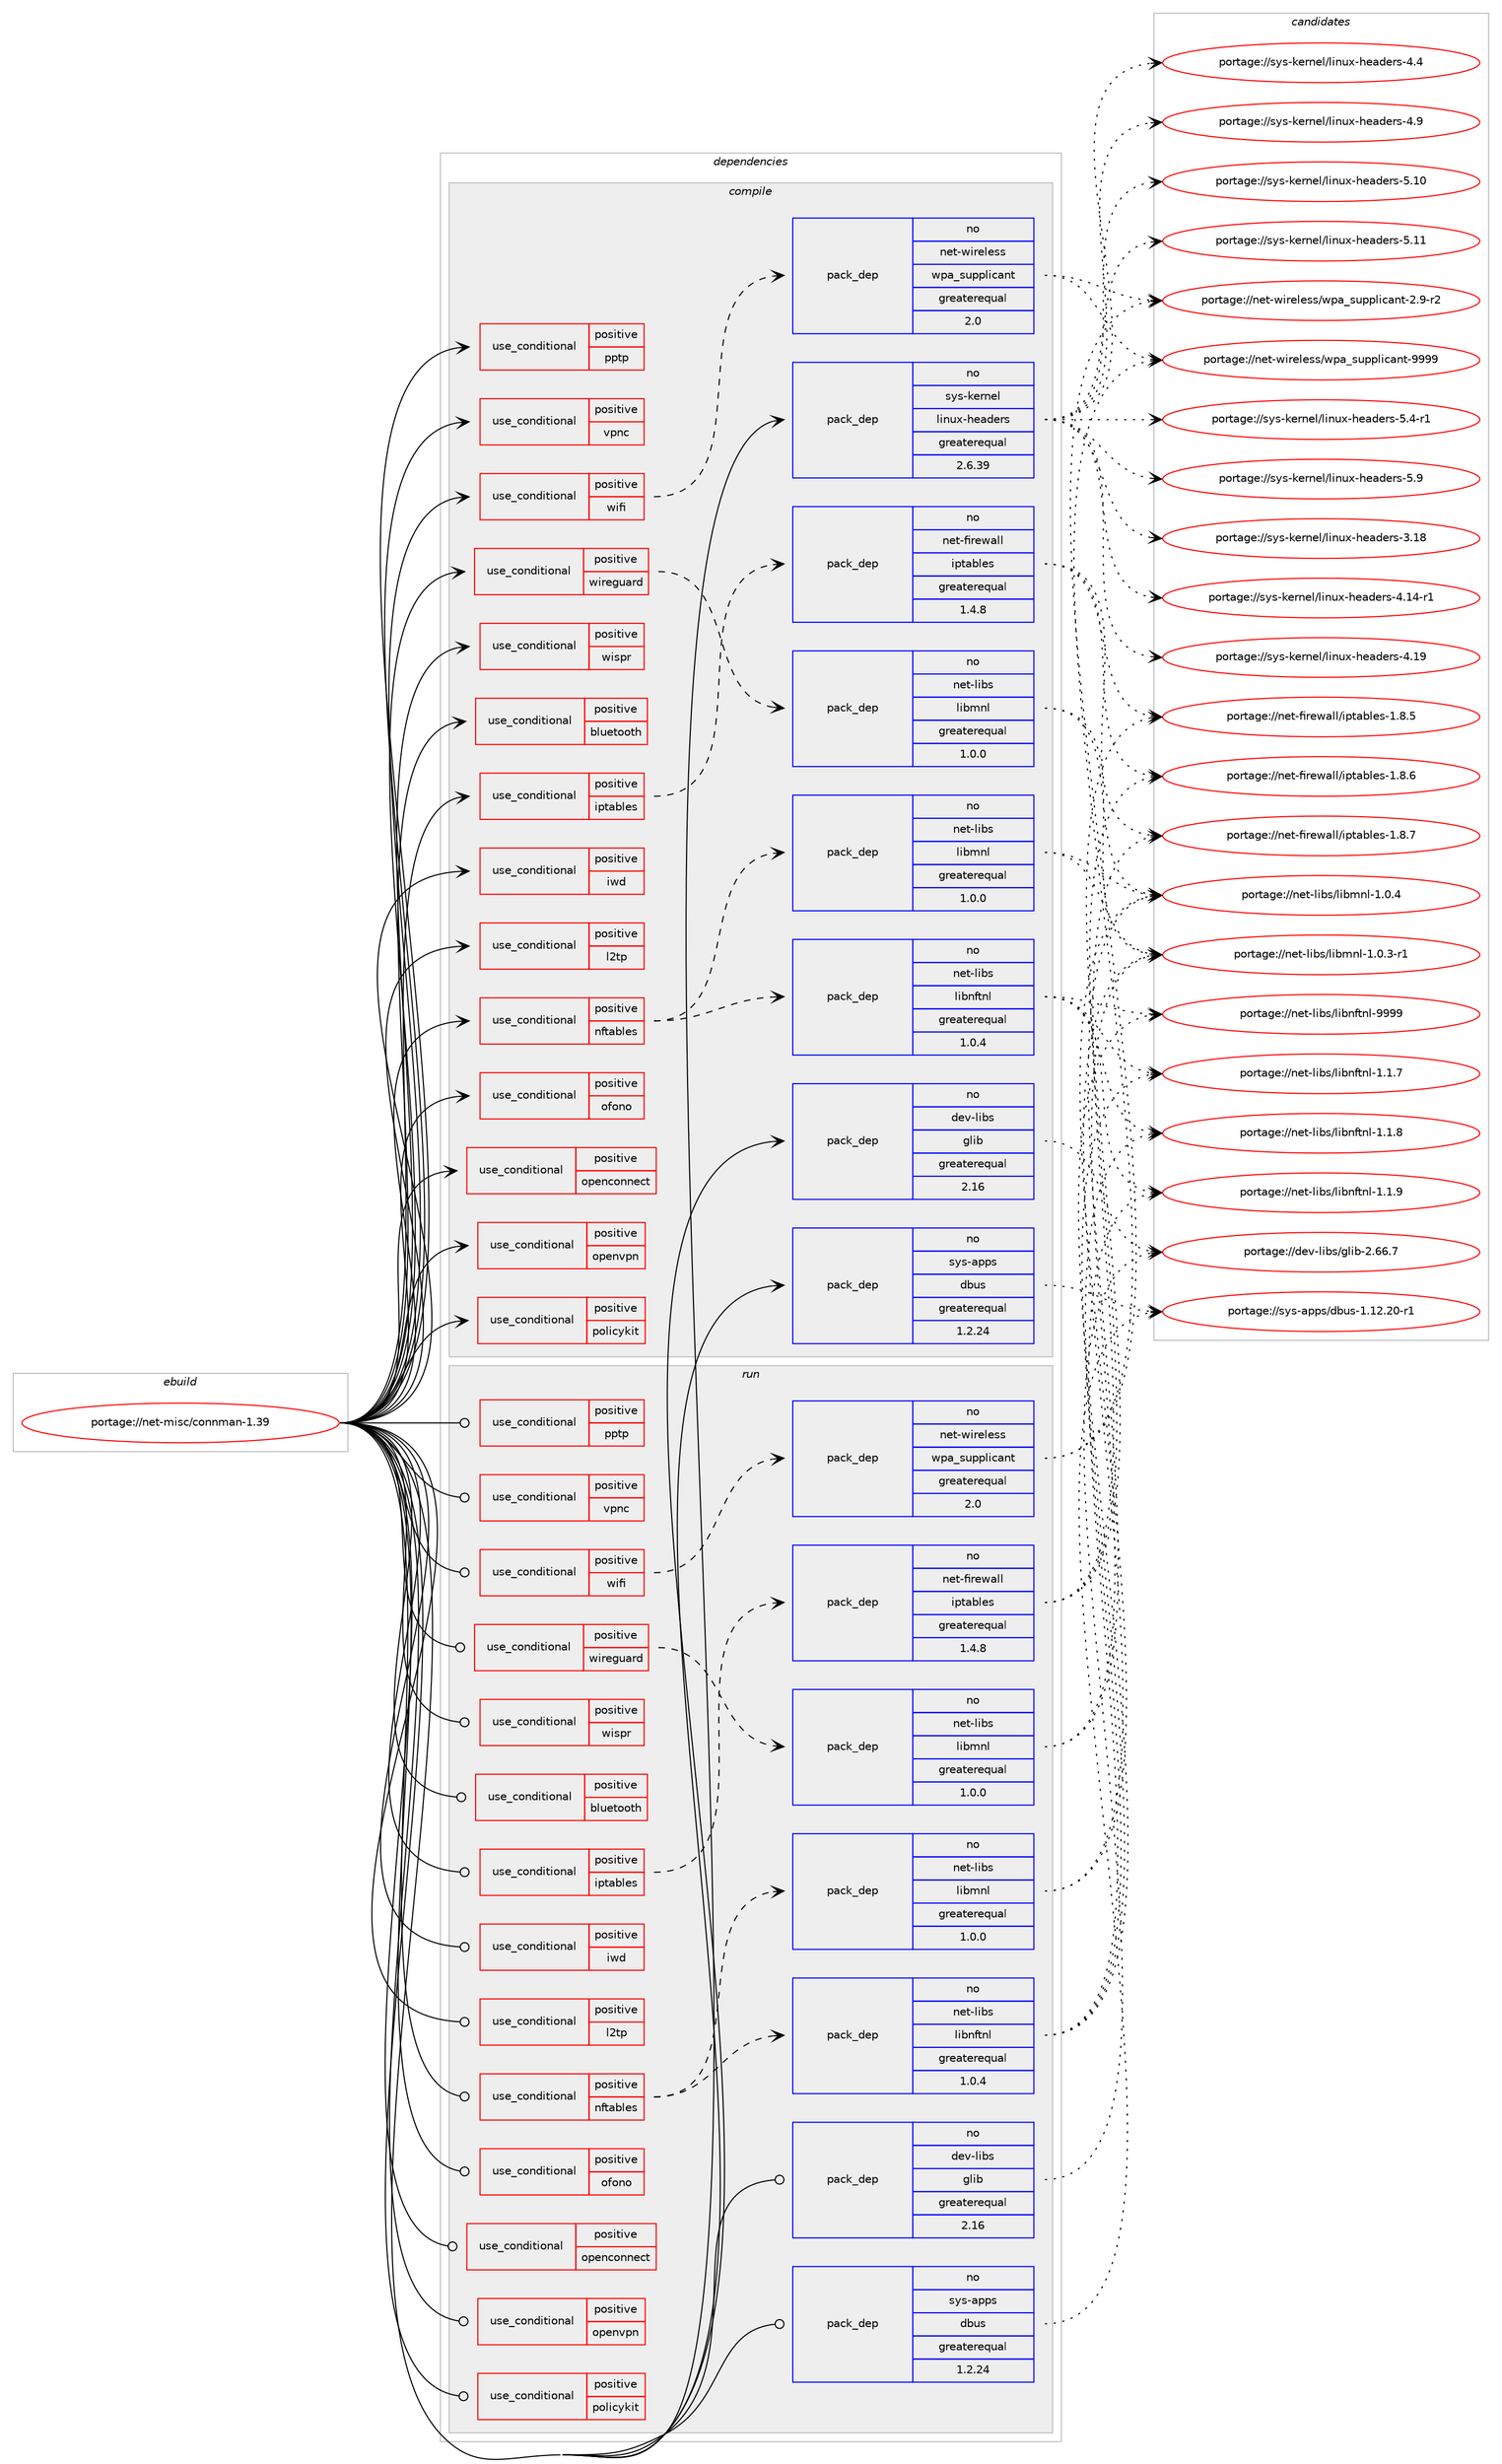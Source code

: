 digraph prolog {

# *************
# Graph options
# *************

newrank=true;
concentrate=true;
compound=true;
graph [rankdir=LR,fontname=Helvetica,fontsize=10,ranksep=1.5];#, ranksep=2.5, nodesep=0.2];
edge  [arrowhead=vee];
node  [fontname=Helvetica,fontsize=10];

# **********
# The ebuild
# **********

subgraph cluster_leftcol {
color=gray;
rank=same;
label=<<i>ebuild</i>>;
id [label="portage://net-misc/connman-1.39", color=red, width=4, href="../net-misc/connman-1.39.svg"];
}

# ****************
# The dependencies
# ****************

subgraph cluster_midcol {
color=gray;
label=<<i>dependencies</i>>;
subgraph cluster_compile {
fillcolor="#eeeeee";
style=filled;
label=<<i>compile</i>>;
subgraph cond1218 {
dependency1760 [label=<<TABLE BORDER="0" CELLBORDER="1" CELLSPACING="0" CELLPADDING="4"><TR><TD ROWSPAN="3" CELLPADDING="10">use_conditional</TD></TR><TR><TD>positive</TD></TR><TR><TD>bluetooth</TD></TR></TABLE>>, shape=none, color=red];
# *** BEGIN UNKNOWN DEPENDENCY TYPE (TODO) ***
# dependency1760 -> package_dependency(portage://net-misc/connman-1.39,install,no,net-wireless,bluez,none,[,,],[],[])
# *** END UNKNOWN DEPENDENCY TYPE (TODO) ***

}
id:e -> dependency1760:w [weight=20,style="solid",arrowhead="vee"];
subgraph cond1219 {
dependency1761 [label=<<TABLE BORDER="0" CELLBORDER="1" CELLSPACING="0" CELLPADDING="4"><TR><TD ROWSPAN="3" CELLPADDING="10">use_conditional</TD></TR><TR><TD>positive</TD></TR><TR><TD>iptables</TD></TR></TABLE>>, shape=none, color=red];
subgraph pack520 {
dependency1762 [label=<<TABLE BORDER="0" CELLBORDER="1" CELLSPACING="0" CELLPADDING="4" WIDTH="220"><TR><TD ROWSPAN="6" CELLPADDING="30">pack_dep</TD></TR><TR><TD WIDTH="110">no</TD></TR><TR><TD>net-firewall</TD></TR><TR><TD>iptables</TD></TR><TR><TD>greaterequal</TD></TR><TR><TD>1.4.8</TD></TR></TABLE>>, shape=none, color=blue];
}
dependency1761:e -> dependency1762:w [weight=20,style="dashed",arrowhead="vee"];
}
id:e -> dependency1761:w [weight=20,style="solid",arrowhead="vee"];
subgraph cond1220 {
dependency1763 [label=<<TABLE BORDER="0" CELLBORDER="1" CELLSPACING="0" CELLPADDING="4"><TR><TD ROWSPAN="3" CELLPADDING="10">use_conditional</TD></TR><TR><TD>positive</TD></TR><TR><TD>iwd</TD></TR></TABLE>>, shape=none, color=red];
# *** BEGIN UNKNOWN DEPENDENCY TYPE (TODO) ***
# dependency1763 -> package_dependency(portage://net-misc/connman-1.39,install,no,net-wireless,iwd,none,[,,],[],[])
# *** END UNKNOWN DEPENDENCY TYPE (TODO) ***

}
id:e -> dependency1763:w [weight=20,style="solid",arrowhead="vee"];
subgraph cond1221 {
dependency1764 [label=<<TABLE BORDER="0" CELLBORDER="1" CELLSPACING="0" CELLPADDING="4"><TR><TD ROWSPAN="3" CELLPADDING="10">use_conditional</TD></TR><TR><TD>positive</TD></TR><TR><TD>l2tp</TD></TR></TABLE>>, shape=none, color=red];
# *** BEGIN UNKNOWN DEPENDENCY TYPE (TODO) ***
# dependency1764 -> package_dependency(portage://net-misc/connman-1.39,install,no,net-dialup,xl2tpd,none,[,,],[],[])
# *** END UNKNOWN DEPENDENCY TYPE (TODO) ***

}
id:e -> dependency1764:w [weight=20,style="solid",arrowhead="vee"];
subgraph cond1222 {
dependency1765 [label=<<TABLE BORDER="0" CELLBORDER="1" CELLSPACING="0" CELLPADDING="4"><TR><TD ROWSPAN="3" CELLPADDING="10">use_conditional</TD></TR><TR><TD>positive</TD></TR><TR><TD>nftables</TD></TR></TABLE>>, shape=none, color=red];
subgraph pack521 {
dependency1766 [label=<<TABLE BORDER="0" CELLBORDER="1" CELLSPACING="0" CELLPADDING="4" WIDTH="220"><TR><TD ROWSPAN="6" CELLPADDING="30">pack_dep</TD></TR><TR><TD WIDTH="110">no</TD></TR><TR><TD>net-libs</TD></TR><TR><TD>libnftnl</TD></TR><TR><TD>greaterequal</TD></TR><TR><TD>1.0.4</TD></TR></TABLE>>, shape=none, color=blue];
}
dependency1765:e -> dependency1766:w [weight=20,style="dashed",arrowhead="vee"];
subgraph pack522 {
dependency1767 [label=<<TABLE BORDER="0" CELLBORDER="1" CELLSPACING="0" CELLPADDING="4" WIDTH="220"><TR><TD ROWSPAN="6" CELLPADDING="30">pack_dep</TD></TR><TR><TD WIDTH="110">no</TD></TR><TR><TD>net-libs</TD></TR><TR><TD>libmnl</TD></TR><TR><TD>greaterequal</TD></TR><TR><TD>1.0.0</TD></TR></TABLE>>, shape=none, color=blue];
}
dependency1765:e -> dependency1767:w [weight=20,style="dashed",arrowhead="vee"];
}
id:e -> dependency1765:w [weight=20,style="solid",arrowhead="vee"];
subgraph cond1223 {
dependency1768 [label=<<TABLE BORDER="0" CELLBORDER="1" CELLSPACING="0" CELLPADDING="4"><TR><TD ROWSPAN="3" CELLPADDING="10">use_conditional</TD></TR><TR><TD>positive</TD></TR><TR><TD>ofono</TD></TR></TABLE>>, shape=none, color=red];
# *** BEGIN UNKNOWN DEPENDENCY TYPE (TODO) ***
# dependency1768 -> package_dependency(portage://net-misc/connman-1.39,install,no,net-misc,ofono,none,[,,],[],[])
# *** END UNKNOWN DEPENDENCY TYPE (TODO) ***

}
id:e -> dependency1768:w [weight=20,style="solid",arrowhead="vee"];
subgraph cond1224 {
dependency1769 [label=<<TABLE BORDER="0" CELLBORDER="1" CELLSPACING="0" CELLPADDING="4"><TR><TD ROWSPAN="3" CELLPADDING="10">use_conditional</TD></TR><TR><TD>positive</TD></TR><TR><TD>openconnect</TD></TR></TABLE>>, shape=none, color=red];
# *** BEGIN UNKNOWN DEPENDENCY TYPE (TODO) ***
# dependency1769 -> package_dependency(portage://net-misc/connman-1.39,install,no,net-vpn,openconnect,none,[,,],[],[])
# *** END UNKNOWN DEPENDENCY TYPE (TODO) ***

}
id:e -> dependency1769:w [weight=20,style="solid",arrowhead="vee"];
subgraph cond1225 {
dependency1770 [label=<<TABLE BORDER="0" CELLBORDER="1" CELLSPACING="0" CELLPADDING="4"><TR><TD ROWSPAN="3" CELLPADDING="10">use_conditional</TD></TR><TR><TD>positive</TD></TR><TR><TD>openvpn</TD></TR></TABLE>>, shape=none, color=red];
# *** BEGIN UNKNOWN DEPENDENCY TYPE (TODO) ***
# dependency1770 -> package_dependency(portage://net-misc/connman-1.39,install,no,net-vpn,openvpn,none,[,,],[],[])
# *** END UNKNOWN DEPENDENCY TYPE (TODO) ***

}
id:e -> dependency1770:w [weight=20,style="solid",arrowhead="vee"];
subgraph cond1226 {
dependency1771 [label=<<TABLE BORDER="0" CELLBORDER="1" CELLSPACING="0" CELLPADDING="4"><TR><TD ROWSPAN="3" CELLPADDING="10">use_conditional</TD></TR><TR><TD>positive</TD></TR><TR><TD>policykit</TD></TR></TABLE>>, shape=none, color=red];
# *** BEGIN UNKNOWN DEPENDENCY TYPE (TODO) ***
# dependency1771 -> package_dependency(portage://net-misc/connman-1.39,install,no,sys-auth,polkit,none,[,,],[],[])
# *** END UNKNOWN DEPENDENCY TYPE (TODO) ***

}
id:e -> dependency1771:w [weight=20,style="solid",arrowhead="vee"];
subgraph cond1227 {
dependency1772 [label=<<TABLE BORDER="0" CELLBORDER="1" CELLSPACING="0" CELLPADDING="4"><TR><TD ROWSPAN="3" CELLPADDING="10">use_conditional</TD></TR><TR><TD>positive</TD></TR><TR><TD>pptp</TD></TR></TABLE>>, shape=none, color=red];
# *** BEGIN UNKNOWN DEPENDENCY TYPE (TODO) ***
# dependency1772 -> package_dependency(portage://net-misc/connman-1.39,install,no,net-dialup,pptpclient,none,[,,],[],[])
# *** END UNKNOWN DEPENDENCY TYPE (TODO) ***

}
id:e -> dependency1772:w [weight=20,style="solid",arrowhead="vee"];
subgraph cond1228 {
dependency1773 [label=<<TABLE BORDER="0" CELLBORDER="1" CELLSPACING="0" CELLPADDING="4"><TR><TD ROWSPAN="3" CELLPADDING="10">use_conditional</TD></TR><TR><TD>positive</TD></TR><TR><TD>vpnc</TD></TR></TABLE>>, shape=none, color=red];
# *** BEGIN UNKNOWN DEPENDENCY TYPE (TODO) ***
# dependency1773 -> package_dependency(portage://net-misc/connman-1.39,install,no,net-vpn,vpnc,none,[,,],[],[])
# *** END UNKNOWN DEPENDENCY TYPE (TODO) ***

}
id:e -> dependency1773:w [weight=20,style="solid",arrowhead="vee"];
subgraph cond1229 {
dependency1774 [label=<<TABLE BORDER="0" CELLBORDER="1" CELLSPACING="0" CELLPADDING="4"><TR><TD ROWSPAN="3" CELLPADDING="10">use_conditional</TD></TR><TR><TD>positive</TD></TR><TR><TD>wifi</TD></TR></TABLE>>, shape=none, color=red];
subgraph pack523 {
dependency1775 [label=<<TABLE BORDER="0" CELLBORDER="1" CELLSPACING="0" CELLPADDING="4" WIDTH="220"><TR><TD ROWSPAN="6" CELLPADDING="30">pack_dep</TD></TR><TR><TD WIDTH="110">no</TD></TR><TR><TD>net-wireless</TD></TR><TR><TD>wpa_supplicant</TD></TR><TR><TD>greaterequal</TD></TR><TR><TD>2.0</TD></TR></TABLE>>, shape=none, color=blue];
}
dependency1774:e -> dependency1775:w [weight=20,style="dashed",arrowhead="vee"];
}
id:e -> dependency1774:w [weight=20,style="solid",arrowhead="vee"];
subgraph cond1230 {
dependency1776 [label=<<TABLE BORDER="0" CELLBORDER="1" CELLSPACING="0" CELLPADDING="4"><TR><TD ROWSPAN="3" CELLPADDING="10">use_conditional</TD></TR><TR><TD>positive</TD></TR><TR><TD>wireguard</TD></TR></TABLE>>, shape=none, color=red];
subgraph pack524 {
dependency1777 [label=<<TABLE BORDER="0" CELLBORDER="1" CELLSPACING="0" CELLPADDING="4" WIDTH="220"><TR><TD ROWSPAN="6" CELLPADDING="30">pack_dep</TD></TR><TR><TD WIDTH="110">no</TD></TR><TR><TD>net-libs</TD></TR><TR><TD>libmnl</TD></TR><TR><TD>greaterequal</TD></TR><TR><TD>1.0.0</TD></TR></TABLE>>, shape=none, color=blue];
}
dependency1776:e -> dependency1777:w [weight=20,style="dashed",arrowhead="vee"];
}
id:e -> dependency1776:w [weight=20,style="solid",arrowhead="vee"];
subgraph cond1231 {
dependency1778 [label=<<TABLE BORDER="0" CELLBORDER="1" CELLSPACING="0" CELLPADDING="4"><TR><TD ROWSPAN="3" CELLPADDING="10">use_conditional</TD></TR><TR><TD>positive</TD></TR><TR><TD>wispr</TD></TR></TABLE>>, shape=none, color=red];
# *** BEGIN UNKNOWN DEPENDENCY TYPE (TODO) ***
# dependency1778 -> package_dependency(portage://net-misc/connman-1.39,install,no,net-libs,gnutls,none,[,,],[],[])
# *** END UNKNOWN DEPENDENCY TYPE (TODO) ***

}
id:e -> dependency1778:w [weight=20,style="solid",arrowhead="vee"];
subgraph pack525 {
dependency1779 [label=<<TABLE BORDER="0" CELLBORDER="1" CELLSPACING="0" CELLPADDING="4" WIDTH="220"><TR><TD ROWSPAN="6" CELLPADDING="30">pack_dep</TD></TR><TR><TD WIDTH="110">no</TD></TR><TR><TD>dev-libs</TD></TR><TR><TD>glib</TD></TR><TR><TD>greaterequal</TD></TR><TR><TD>2.16</TD></TR></TABLE>>, shape=none, color=blue];
}
id:e -> dependency1779:w [weight=20,style="solid",arrowhead="vee"];
subgraph pack526 {
dependency1780 [label=<<TABLE BORDER="0" CELLBORDER="1" CELLSPACING="0" CELLPADDING="4" WIDTH="220"><TR><TD ROWSPAN="6" CELLPADDING="30">pack_dep</TD></TR><TR><TD WIDTH="110">no</TD></TR><TR><TD>sys-apps</TD></TR><TR><TD>dbus</TD></TR><TR><TD>greaterequal</TD></TR><TR><TD>1.2.24</TD></TR></TABLE>>, shape=none, color=blue];
}
id:e -> dependency1780:w [weight=20,style="solid",arrowhead="vee"];
subgraph pack527 {
dependency1781 [label=<<TABLE BORDER="0" CELLBORDER="1" CELLSPACING="0" CELLPADDING="4" WIDTH="220"><TR><TD ROWSPAN="6" CELLPADDING="30">pack_dep</TD></TR><TR><TD WIDTH="110">no</TD></TR><TR><TD>sys-kernel</TD></TR><TR><TD>linux-headers</TD></TR><TR><TD>greaterequal</TD></TR><TR><TD>2.6.39</TD></TR></TABLE>>, shape=none, color=blue];
}
id:e -> dependency1781:w [weight=20,style="solid",arrowhead="vee"];
# *** BEGIN UNKNOWN DEPENDENCY TYPE (TODO) ***
# id -> package_dependency(portage://net-misc/connman-1.39,install,no,sys-libs,readline,none,[,,],[slot(0),equal],[])
# *** END UNKNOWN DEPENDENCY TYPE (TODO) ***

}
subgraph cluster_compileandrun {
fillcolor="#eeeeee";
style=filled;
label=<<i>compile and run</i>>;
}
subgraph cluster_run {
fillcolor="#eeeeee";
style=filled;
label=<<i>run</i>>;
subgraph cond1232 {
dependency1782 [label=<<TABLE BORDER="0" CELLBORDER="1" CELLSPACING="0" CELLPADDING="4"><TR><TD ROWSPAN="3" CELLPADDING="10">use_conditional</TD></TR><TR><TD>positive</TD></TR><TR><TD>bluetooth</TD></TR></TABLE>>, shape=none, color=red];
# *** BEGIN UNKNOWN DEPENDENCY TYPE (TODO) ***
# dependency1782 -> package_dependency(portage://net-misc/connman-1.39,run,no,net-wireless,bluez,none,[,,],[],[])
# *** END UNKNOWN DEPENDENCY TYPE (TODO) ***

}
id:e -> dependency1782:w [weight=20,style="solid",arrowhead="odot"];
subgraph cond1233 {
dependency1783 [label=<<TABLE BORDER="0" CELLBORDER="1" CELLSPACING="0" CELLPADDING="4"><TR><TD ROWSPAN="3" CELLPADDING="10">use_conditional</TD></TR><TR><TD>positive</TD></TR><TR><TD>iptables</TD></TR></TABLE>>, shape=none, color=red];
subgraph pack528 {
dependency1784 [label=<<TABLE BORDER="0" CELLBORDER="1" CELLSPACING="0" CELLPADDING="4" WIDTH="220"><TR><TD ROWSPAN="6" CELLPADDING="30">pack_dep</TD></TR><TR><TD WIDTH="110">no</TD></TR><TR><TD>net-firewall</TD></TR><TR><TD>iptables</TD></TR><TR><TD>greaterequal</TD></TR><TR><TD>1.4.8</TD></TR></TABLE>>, shape=none, color=blue];
}
dependency1783:e -> dependency1784:w [weight=20,style="dashed",arrowhead="vee"];
}
id:e -> dependency1783:w [weight=20,style="solid",arrowhead="odot"];
subgraph cond1234 {
dependency1785 [label=<<TABLE BORDER="0" CELLBORDER="1" CELLSPACING="0" CELLPADDING="4"><TR><TD ROWSPAN="3" CELLPADDING="10">use_conditional</TD></TR><TR><TD>positive</TD></TR><TR><TD>iwd</TD></TR></TABLE>>, shape=none, color=red];
# *** BEGIN UNKNOWN DEPENDENCY TYPE (TODO) ***
# dependency1785 -> package_dependency(portage://net-misc/connman-1.39,run,no,net-wireless,iwd,none,[,,],[],[])
# *** END UNKNOWN DEPENDENCY TYPE (TODO) ***

}
id:e -> dependency1785:w [weight=20,style="solid",arrowhead="odot"];
subgraph cond1235 {
dependency1786 [label=<<TABLE BORDER="0" CELLBORDER="1" CELLSPACING="0" CELLPADDING="4"><TR><TD ROWSPAN="3" CELLPADDING="10">use_conditional</TD></TR><TR><TD>positive</TD></TR><TR><TD>l2tp</TD></TR></TABLE>>, shape=none, color=red];
# *** BEGIN UNKNOWN DEPENDENCY TYPE (TODO) ***
# dependency1786 -> package_dependency(portage://net-misc/connman-1.39,run,no,net-dialup,xl2tpd,none,[,,],[],[])
# *** END UNKNOWN DEPENDENCY TYPE (TODO) ***

}
id:e -> dependency1786:w [weight=20,style="solid",arrowhead="odot"];
subgraph cond1236 {
dependency1787 [label=<<TABLE BORDER="0" CELLBORDER="1" CELLSPACING="0" CELLPADDING="4"><TR><TD ROWSPAN="3" CELLPADDING="10">use_conditional</TD></TR><TR><TD>positive</TD></TR><TR><TD>nftables</TD></TR></TABLE>>, shape=none, color=red];
subgraph pack529 {
dependency1788 [label=<<TABLE BORDER="0" CELLBORDER="1" CELLSPACING="0" CELLPADDING="4" WIDTH="220"><TR><TD ROWSPAN="6" CELLPADDING="30">pack_dep</TD></TR><TR><TD WIDTH="110">no</TD></TR><TR><TD>net-libs</TD></TR><TR><TD>libnftnl</TD></TR><TR><TD>greaterequal</TD></TR><TR><TD>1.0.4</TD></TR></TABLE>>, shape=none, color=blue];
}
dependency1787:e -> dependency1788:w [weight=20,style="dashed",arrowhead="vee"];
subgraph pack530 {
dependency1789 [label=<<TABLE BORDER="0" CELLBORDER="1" CELLSPACING="0" CELLPADDING="4" WIDTH="220"><TR><TD ROWSPAN="6" CELLPADDING="30">pack_dep</TD></TR><TR><TD WIDTH="110">no</TD></TR><TR><TD>net-libs</TD></TR><TR><TD>libmnl</TD></TR><TR><TD>greaterequal</TD></TR><TR><TD>1.0.0</TD></TR></TABLE>>, shape=none, color=blue];
}
dependency1787:e -> dependency1789:w [weight=20,style="dashed",arrowhead="vee"];
}
id:e -> dependency1787:w [weight=20,style="solid",arrowhead="odot"];
subgraph cond1237 {
dependency1790 [label=<<TABLE BORDER="0" CELLBORDER="1" CELLSPACING="0" CELLPADDING="4"><TR><TD ROWSPAN="3" CELLPADDING="10">use_conditional</TD></TR><TR><TD>positive</TD></TR><TR><TD>ofono</TD></TR></TABLE>>, shape=none, color=red];
# *** BEGIN UNKNOWN DEPENDENCY TYPE (TODO) ***
# dependency1790 -> package_dependency(portage://net-misc/connman-1.39,run,no,net-misc,ofono,none,[,,],[],[])
# *** END UNKNOWN DEPENDENCY TYPE (TODO) ***

}
id:e -> dependency1790:w [weight=20,style="solid",arrowhead="odot"];
subgraph cond1238 {
dependency1791 [label=<<TABLE BORDER="0" CELLBORDER="1" CELLSPACING="0" CELLPADDING="4"><TR><TD ROWSPAN="3" CELLPADDING="10">use_conditional</TD></TR><TR><TD>positive</TD></TR><TR><TD>openconnect</TD></TR></TABLE>>, shape=none, color=red];
# *** BEGIN UNKNOWN DEPENDENCY TYPE (TODO) ***
# dependency1791 -> package_dependency(portage://net-misc/connman-1.39,run,no,net-vpn,openconnect,none,[,,],[],[])
# *** END UNKNOWN DEPENDENCY TYPE (TODO) ***

}
id:e -> dependency1791:w [weight=20,style="solid",arrowhead="odot"];
subgraph cond1239 {
dependency1792 [label=<<TABLE BORDER="0" CELLBORDER="1" CELLSPACING="0" CELLPADDING="4"><TR><TD ROWSPAN="3" CELLPADDING="10">use_conditional</TD></TR><TR><TD>positive</TD></TR><TR><TD>openvpn</TD></TR></TABLE>>, shape=none, color=red];
# *** BEGIN UNKNOWN DEPENDENCY TYPE (TODO) ***
# dependency1792 -> package_dependency(portage://net-misc/connman-1.39,run,no,net-vpn,openvpn,none,[,,],[],[])
# *** END UNKNOWN DEPENDENCY TYPE (TODO) ***

}
id:e -> dependency1792:w [weight=20,style="solid",arrowhead="odot"];
subgraph cond1240 {
dependency1793 [label=<<TABLE BORDER="0" CELLBORDER="1" CELLSPACING="0" CELLPADDING="4"><TR><TD ROWSPAN="3" CELLPADDING="10">use_conditional</TD></TR><TR><TD>positive</TD></TR><TR><TD>policykit</TD></TR></TABLE>>, shape=none, color=red];
# *** BEGIN UNKNOWN DEPENDENCY TYPE (TODO) ***
# dependency1793 -> package_dependency(portage://net-misc/connman-1.39,run,no,sys-auth,polkit,none,[,,],[],[])
# *** END UNKNOWN DEPENDENCY TYPE (TODO) ***

}
id:e -> dependency1793:w [weight=20,style="solid",arrowhead="odot"];
subgraph cond1241 {
dependency1794 [label=<<TABLE BORDER="0" CELLBORDER="1" CELLSPACING="0" CELLPADDING="4"><TR><TD ROWSPAN="3" CELLPADDING="10">use_conditional</TD></TR><TR><TD>positive</TD></TR><TR><TD>pptp</TD></TR></TABLE>>, shape=none, color=red];
# *** BEGIN UNKNOWN DEPENDENCY TYPE (TODO) ***
# dependency1794 -> package_dependency(portage://net-misc/connman-1.39,run,no,net-dialup,pptpclient,none,[,,],[],[])
# *** END UNKNOWN DEPENDENCY TYPE (TODO) ***

}
id:e -> dependency1794:w [weight=20,style="solid",arrowhead="odot"];
subgraph cond1242 {
dependency1795 [label=<<TABLE BORDER="0" CELLBORDER="1" CELLSPACING="0" CELLPADDING="4"><TR><TD ROWSPAN="3" CELLPADDING="10">use_conditional</TD></TR><TR><TD>positive</TD></TR><TR><TD>vpnc</TD></TR></TABLE>>, shape=none, color=red];
# *** BEGIN UNKNOWN DEPENDENCY TYPE (TODO) ***
# dependency1795 -> package_dependency(portage://net-misc/connman-1.39,run,no,net-vpn,vpnc,none,[,,],[],[])
# *** END UNKNOWN DEPENDENCY TYPE (TODO) ***

}
id:e -> dependency1795:w [weight=20,style="solid",arrowhead="odot"];
subgraph cond1243 {
dependency1796 [label=<<TABLE BORDER="0" CELLBORDER="1" CELLSPACING="0" CELLPADDING="4"><TR><TD ROWSPAN="3" CELLPADDING="10">use_conditional</TD></TR><TR><TD>positive</TD></TR><TR><TD>wifi</TD></TR></TABLE>>, shape=none, color=red];
subgraph pack531 {
dependency1797 [label=<<TABLE BORDER="0" CELLBORDER="1" CELLSPACING="0" CELLPADDING="4" WIDTH="220"><TR><TD ROWSPAN="6" CELLPADDING="30">pack_dep</TD></TR><TR><TD WIDTH="110">no</TD></TR><TR><TD>net-wireless</TD></TR><TR><TD>wpa_supplicant</TD></TR><TR><TD>greaterequal</TD></TR><TR><TD>2.0</TD></TR></TABLE>>, shape=none, color=blue];
}
dependency1796:e -> dependency1797:w [weight=20,style="dashed",arrowhead="vee"];
}
id:e -> dependency1796:w [weight=20,style="solid",arrowhead="odot"];
subgraph cond1244 {
dependency1798 [label=<<TABLE BORDER="0" CELLBORDER="1" CELLSPACING="0" CELLPADDING="4"><TR><TD ROWSPAN="3" CELLPADDING="10">use_conditional</TD></TR><TR><TD>positive</TD></TR><TR><TD>wireguard</TD></TR></TABLE>>, shape=none, color=red];
subgraph pack532 {
dependency1799 [label=<<TABLE BORDER="0" CELLBORDER="1" CELLSPACING="0" CELLPADDING="4" WIDTH="220"><TR><TD ROWSPAN="6" CELLPADDING="30">pack_dep</TD></TR><TR><TD WIDTH="110">no</TD></TR><TR><TD>net-libs</TD></TR><TR><TD>libmnl</TD></TR><TR><TD>greaterequal</TD></TR><TR><TD>1.0.0</TD></TR></TABLE>>, shape=none, color=blue];
}
dependency1798:e -> dependency1799:w [weight=20,style="dashed",arrowhead="vee"];
}
id:e -> dependency1798:w [weight=20,style="solid",arrowhead="odot"];
subgraph cond1245 {
dependency1800 [label=<<TABLE BORDER="0" CELLBORDER="1" CELLSPACING="0" CELLPADDING="4"><TR><TD ROWSPAN="3" CELLPADDING="10">use_conditional</TD></TR><TR><TD>positive</TD></TR><TR><TD>wispr</TD></TR></TABLE>>, shape=none, color=red];
# *** BEGIN UNKNOWN DEPENDENCY TYPE (TODO) ***
# dependency1800 -> package_dependency(portage://net-misc/connman-1.39,run,no,net-libs,gnutls,none,[,,],[],[])
# *** END UNKNOWN DEPENDENCY TYPE (TODO) ***

}
id:e -> dependency1800:w [weight=20,style="solid",arrowhead="odot"];
subgraph pack533 {
dependency1801 [label=<<TABLE BORDER="0" CELLBORDER="1" CELLSPACING="0" CELLPADDING="4" WIDTH="220"><TR><TD ROWSPAN="6" CELLPADDING="30">pack_dep</TD></TR><TR><TD WIDTH="110">no</TD></TR><TR><TD>dev-libs</TD></TR><TR><TD>glib</TD></TR><TR><TD>greaterequal</TD></TR><TR><TD>2.16</TD></TR></TABLE>>, shape=none, color=blue];
}
id:e -> dependency1801:w [weight=20,style="solid",arrowhead="odot"];
subgraph pack534 {
dependency1802 [label=<<TABLE BORDER="0" CELLBORDER="1" CELLSPACING="0" CELLPADDING="4" WIDTH="220"><TR><TD ROWSPAN="6" CELLPADDING="30">pack_dep</TD></TR><TR><TD WIDTH="110">no</TD></TR><TR><TD>sys-apps</TD></TR><TR><TD>dbus</TD></TR><TR><TD>greaterequal</TD></TR><TR><TD>1.2.24</TD></TR></TABLE>>, shape=none, color=blue];
}
id:e -> dependency1802:w [weight=20,style="solid",arrowhead="odot"];
# *** BEGIN UNKNOWN DEPENDENCY TYPE (TODO) ***
# id -> package_dependency(portage://net-misc/connman-1.39,run,no,sys-libs,readline,none,[,,],[slot(0),equal],[])
# *** END UNKNOWN DEPENDENCY TYPE (TODO) ***

# *** BEGIN UNKNOWN DEPENDENCY TYPE (TODO) ***
# id -> package_dependency(portage://net-misc/connman-1.39,run,no,virtual,tmpfiles,none,[,,],[],[])
# *** END UNKNOWN DEPENDENCY TYPE (TODO) ***

}
}

# **************
# The candidates
# **************

subgraph cluster_choices {
rank=same;
color=gray;
label=<<i>candidates</i>>;

subgraph choice520 {
color=black;
nodesep=1;
choice1101011164510210511410111997108108471051121169798108101115454946564653 [label="portage://net-firewall/iptables-1.8.5", color=red, width=4,href="../net-firewall/iptables-1.8.5.svg"];
choice1101011164510210511410111997108108471051121169798108101115454946564654 [label="portage://net-firewall/iptables-1.8.6", color=red, width=4,href="../net-firewall/iptables-1.8.6.svg"];
choice1101011164510210511410111997108108471051121169798108101115454946564655 [label="portage://net-firewall/iptables-1.8.7", color=red, width=4,href="../net-firewall/iptables-1.8.7.svg"];
dependency1762:e -> choice1101011164510210511410111997108108471051121169798108101115454946564653:w [style=dotted,weight="100"];
dependency1762:e -> choice1101011164510210511410111997108108471051121169798108101115454946564654:w [style=dotted,weight="100"];
dependency1762:e -> choice1101011164510210511410111997108108471051121169798108101115454946564655:w [style=dotted,weight="100"];
}
subgraph choice521 {
color=black;
nodesep=1;
choice11010111645108105981154710810598110102116110108454946494655 [label="portage://net-libs/libnftnl-1.1.7", color=red, width=4,href="../net-libs/libnftnl-1.1.7.svg"];
choice11010111645108105981154710810598110102116110108454946494656 [label="portage://net-libs/libnftnl-1.1.8", color=red, width=4,href="../net-libs/libnftnl-1.1.8.svg"];
choice11010111645108105981154710810598110102116110108454946494657 [label="portage://net-libs/libnftnl-1.1.9", color=red, width=4,href="../net-libs/libnftnl-1.1.9.svg"];
choice110101116451081059811547108105981101021161101084557575757 [label="portage://net-libs/libnftnl-9999", color=red, width=4,href="../net-libs/libnftnl-9999.svg"];
dependency1766:e -> choice11010111645108105981154710810598110102116110108454946494655:w [style=dotted,weight="100"];
dependency1766:e -> choice11010111645108105981154710810598110102116110108454946494656:w [style=dotted,weight="100"];
dependency1766:e -> choice11010111645108105981154710810598110102116110108454946494657:w [style=dotted,weight="100"];
dependency1766:e -> choice110101116451081059811547108105981101021161101084557575757:w [style=dotted,weight="100"];
}
subgraph choice522 {
color=black;
nodesep=1;
choice110101116451081059811547108105981091101084549464846514511449 [label="portage://net-libs/libmnl-1.0.3-r1", color=red, width=4,href="../net-libs/libmnl-1.0.3-r1.svg"];
choice11010111645108105981154710810598109110108454946484652 [label="portage://net-libs/libmnl-1.0.4", color=red, width=4,href="../net-libs/libmnl-1.0.4.svg"];
dependency1767:e -> choice110101116451081059811547108105981091101084549464846514511449:w [style=dotted,weight="100"];
dependency1767:e -> choice11010111645108105981154710810598109110108454946484652:w [style=dotted,weight="100"];
}
subgraph choice523 {
color=black;
nodesep=1;
choice110101116451191051141011081011151154711911297951151171121121081059997110116455046574511450 [label="portage://net-wireless/wpa_supplicant-2.9-r2", color=red, width=4,href="../net-wireless/wpa_supplicant-2.9-r2.svg"];
choice1101011164511910511410110810111511547119112979511511711211210810599971101164557575757 [label="portage://net-wireless/wpa_supplicant-9999", color=red, width=4,href="../net-wireless/wpa_supplicant-9999.svg"];
dependency1775:e -> choice110101116451191051141011081011151154711911297951151171121121081059997110116455046574511450:w [style=dotted,weight="100"];
dependency1775:e -> choice1101011164511910511410110810111511547119112979511511711211210810599971101164557575757:w [style=dotted,weight="100"];
}
subgraph choice524 {
color=black;
nodesep=1;
choice110101116451081059811547108105981091101084549464846514511449 [label="portage://net-libs/libmnl-1.0.3-r1", color=red, width=4,href="../net-libs/libmnl-1.0.3-r1.svg"];
choice11010111645108105981154710810598109110108454946484652 [label="portage://net-libs/libmnl-1.0.4", color=red, width=4,href="../net-libs/libmnl-1.0.4.svg"];
dependency1777:e -> choice110101116451081059811547108105981091101084549464846514511449:w [style=dotted,weight="100"];
dependency1777:e -> choice11010111645108105981154710810598109110108454946484652:w [style=dotted,weight="100"];
}
subgraph choice525 {
color=black;
nodesep=1;
choice1001011184510810598115471031081059845504654544655 [label="portage://dev-libs/glib-2.66.7", color=red, width=4,href="../dev-libs/glib-2.66.7.svg"];
dependency1779:e -> choice1001011184510810598115471031081059845504654544655:w [style=dotted,weight="100"];
}
subgraph choice526 {
color=black;
nodesep=1;
choice1151211154597112112115471009811711545494649504650484511449 [label="portage://sys-apps/dbus-1.12.20-r1", color=red, width=4,href="../sys-apps/dbus-1.12.20-r1.svg"];
dependency1780:e -> choice1151211154597112112115471009811711545494649504650484511449:w [style=dotted,weight="100"];
}
subgraph choice527 {
color=black;
nodesep=1;
choice115121115451071011141101011084710810511011712045104101971001011141154551464956 [label="portage://sys-kernel/linux-headers-3.18", color=red, width=4,href="../sys-kernel/linux-headers-3.18.svg"];
choice1151211154510710111411010110847108105110117120451041019710010111411545524649524511449 [label="portage://sys-kernel/linux-headers-4.14-r1", color=red, width=4,href="../sys-kernel/linux-headers-4.14-r1.svg"];
choice115121115451071011141101011084710810511011712045104101971001011141154552464957 [label="portage://sys-kernel/linux-headers-4.19", color=red, width=4,href="../sys-kernel/linux-headers-4.19.svg"];
choice1151211154510710111411010110847108105110117120451041019710010111411545524652 [label="portage://sys-kernel/linux-headers-4.4", color=red, width=4,href="../sys-kernel/linux-headers-4.4.svg"];
choice1151211154510710111411010110847108105110117120451041019710010111411545524657 [label="portage://sys-kernel/linux-headers-4.9", color=red, width=4,href="../sys-kernel/linux-headers-4.9.svg"];
choice115121115451071011141101011084710810511011712045104101971001011141154553464948 [label="portage://sys-kernel/linux-headers-5.10", color=red, width=4,href="../sys-kernel/linux-headers-5.10.svg"];
choice115121115451071011141101011084710810511011712045104101971001011141154553464949 [label="portage://sys-kernel/linux-headers-5.11", color=red, width=4,href="../sys-kernel/linux-headers-5.11.svg"];
choice11512111545107101114110101108471081051101171204510410197100101114115455346524511449 [label="portage://sys-kernel/linux-headers-5.4-r1", color=red, width=4,href="../sys-kernel/linux-headers-5.4-r1.svg"];
choice1151211154510710111411010110847108105110117120451041019710010111411545534657 [label="portage://sys-kernel/linux-headers-5.9", color=red, width=4,href="../sys-kernel/linux-headers-5.9.svg"];
dependency1781:e -> choice115121115451071011141101011084710810511011712045104101971001011141154551464956:w [style=dotted,weight="100"];
dependency1781:e -> choice1151211154510710111411010110847108105110117120451041019710010111411545524649524511449:w [style=dotted,weight="100"];
dependency1781:e -> choice115121115451071011141101011084710810511011712045104101971001011141154552464957:w [style=dotted,weight="100"];
dependency1781:e -> choice1151211154510710111411010110847108105110117120451041019710010111411545524652:w [style=dotted,weight="100"];
dependency1781:e -> choice1151211154510710111411010110847108105110117120451041019710010111411545524657:w [style=dotted,weight="100"];
dependency1781:e -> choice115121115451071011141101011084710810511011712045104101971001011141154553464948:w [style=dotted,weight="100"];
dependency1781:e -> choice115121115451071011141101011084710810511011712045104101971001011141154553464949:w [style=dotted,weight="100"];
dependency1781:e -> choice11512111545107101114110101108471081051101171204510410197100101114115455346524511449:w [style=dotted,weight="100"];
dependency1781:e -> choice1151211154510710111411010110847108105110117120451041019710010111411545534657:w [style=dotted,weight="100"];
}
subgraph choice528 {
color=black;
nodesep=1;
choice1101011164510210511410111997108108471051121169798108101115454946564653 [label="portage://net-firewall/iptables-1.8.5", color=red, width=4,href="../net-firewall/iptables-1.8.5.svg"];
choice1101011164510210511410111997108108471051121169798108101115454946564654 [label="portage://net-firewall/iptables-1.8.6", color=red, width=4,href="../net-firewall/iptables-1.8.6.svg"];
choice1101011164510210511410111997108108471051121169798108101115454946564655 [label="portage://net-firewall/iptables-1.8.7", color=red, width=4,href="../net-firewall/iptables-1.8.7.svg"];
dependency1784:e -> choice1101011164510210511410111997108108471051121169798108101115454946564653:w [style=dotted,weight="100"];
dependency1784:e -> choice1101011164510210511410111997108108471051121169798108101115454946564654:w [style=dotted,weight="100"];
dependency1784:e -> choice1101011164510210511410111997108108471051121169798108101115454946564655:w [style=dotted,weight="100"];
}
subgraph choice529 {
color=black;
nodesep=1;
choice11010111645108105981154710810598110102116110108454946494655 [label="portage://net-libs/libnftnl-1.1.7", color=red, width=4,href="../net-libs/libnftnl-1.1.7.svg"];
choice11010111645108105981154710810598110102116110108454946494656 [label="portage://net-libs/libnftnl-1.1.8", color=red, width=4,href="../net-libs/libnftnl-1.1.8.svg"];
choice11010111645108105981154710810598110102116110108454946494657 [label="portage://net-libs/libnftnl-1.1.9", color=red, width=4,href="../net-libs/libnftnl-1.1.9.svg"];
choice110101116451081059811547108105981101021161101084557575757 [label="portage://net-libs/libnftnl-9999", color=red, width=4,href="../net-libs/libnftnl-9999.svg"];
dependency1788:e -> choice11010111645108105981154710810598110102116110108454946494655:w [style=dotted,weight="100"];
dependency1788:e -> choice11010111645108105981154710810598110102116110108454946494656:w [style=dotted,weight="100"];
dependency1788:e -> choice11010111645108105981154710810598110102116110108454946494657:w [style=dotted,weight="100"];
dependency1788:e -> choice110101116451081059811547108105981101021161101084557575757:w [style=dotted,weight="100"];
}
subgraph choice530 {
color=black;
nodesep=1;
choice110101116451081059811547108105981091101084549464846514511449 [label="portage://net-libs/libmnl-1.0.3-r1", color=red, width=4,href="../net-libs/libmnl-1.0.3-r1.svg"];
choice11010111645108105981154710810598109110108454946484652 [label="portage://net-libs/libmnl-1.0.4", color=red, width=4,href="../net-libs/libmnl-1.0.4.svg"];
dependency1789:e -> choice110101116451081059811547108105981091101084549464846514511449:w [style=dotted,weight="100"];
dependency1789:e -> choice11010111645108105981154710810598109110108454946484652:w [style=dotted,weight="100"];
}
subgraph choice531 {
color=black;
nodesep=1;
choice110101116451191051141011081011151154711911297951151171121121081059997110116455046574511450 [label="portage://net-wireless/wpa_supplicant-2.9-r2", color=red, width=4,href="../net-wireless/wpa_supplicant-2.9-r2.svg"];
choice1101011164511910511410110810111511547119112979511511711211210810599971101164557575757 [label="portage://net-wireless/wpa_supplicant-9999", color=red, width=4,href="../net-wireless/wpa_supplicant-9999.svg"];
dependency1797:e -> choice110101116451191051141011081011151154711911297951151171121121081059997110116455046574511450:w [style=dotted,weight="100"];
dependency1797:e -> choice1101011164511910511410110810111511547119112979511511711211210810599971101164557575757:w [style=dotted,weight="100"];
}
subgraph choice532 {
color=black;
nodesep=1;
choice110101116451081059811547108105981091101084549464846514511449 [label="portage://net-libs/libmnl-1.0.3-r1", color=red, width=4,href="../net-libs/libmnl-1.0.3-r1.svg"];
choice11010111645108105981154710810598109110108454946484652 [label="portage://net-libs/libmnl-1.0.4", color=red, width=4,href="../net-libs/libmnl-1.0.4.svg"];
dependency1799:e -> choice110101116451081059811547108105981091101084549464846514511449:w [style=dotted,weight="100"];
dependency1799:e -> choice11010111645108105981154710810598109110108454946484652:w [style=dotted,weight="100"];
}
subgraph choice533 {
color=black;
nodesep=1;
choice1001011184510810598115471031081059845504654544655 [label="portage://dev-libs/glib-2.66.7", color=red, width=4,href="../dev-libs/glib-2.66.7.svg"];
dependency1801:e -> choice1001011184510810598115471031081059845504654544655:w [style=dotted,weight="100"];
}
subgraph choice534 {
color=black;
nodesep=1;
choice1151211154597112112115471009811711545494649504650484511449 [label="portage://sys-apps/dbus-1.12.20-r1", color=red, width=4,href="../sys-apps/dbus-1.12.20-r1.svg"];
dependency1802:e -> choice1151211154597112112115471009811711545494649504650484511449:w [style=dotted,weight="100"];
}
}

}
